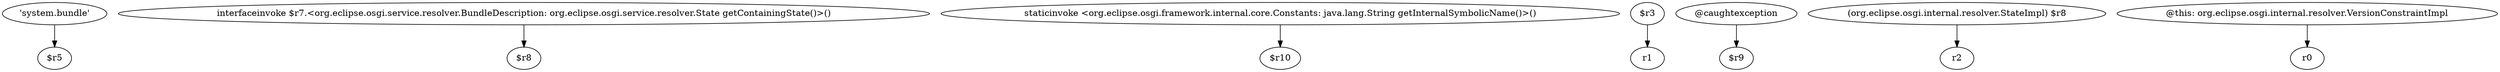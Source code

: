 digraph g {
0[label="'system.bundle'"]
1[label="$r5"]
0->1[label=""]
2[label="interfaceinvoke $r7.<org.eclipse.osgi.service.resolver.BundleDescription: org.eclipse.osgi.service.resolver.State getContainingState()>()"]
3[label="$r8"]
2->3[label=""]
4[label="staticinvoke <org.eclipse.osgi.framework.internal.core.Constants: java.lang.String getInternalSymbolicName()>()"]
5[label="$r10"]
4->5[label=""]
6[label="$r3"]
7[label="r1"]
6->7[label=""]
8[label="@caughtexception"]
9[label="$r9"]
8->9[label=""]
10[label="(org.eclipse.osgi.internal.resolver.StateImpl) $r8"]
11[label="r2"]
10->11[label=""]
12[label="@this: org.eclipse.osgi.internal.resolver.VersionConstraintImpl"]
13[label="r0"]
12->13[label=""]
}